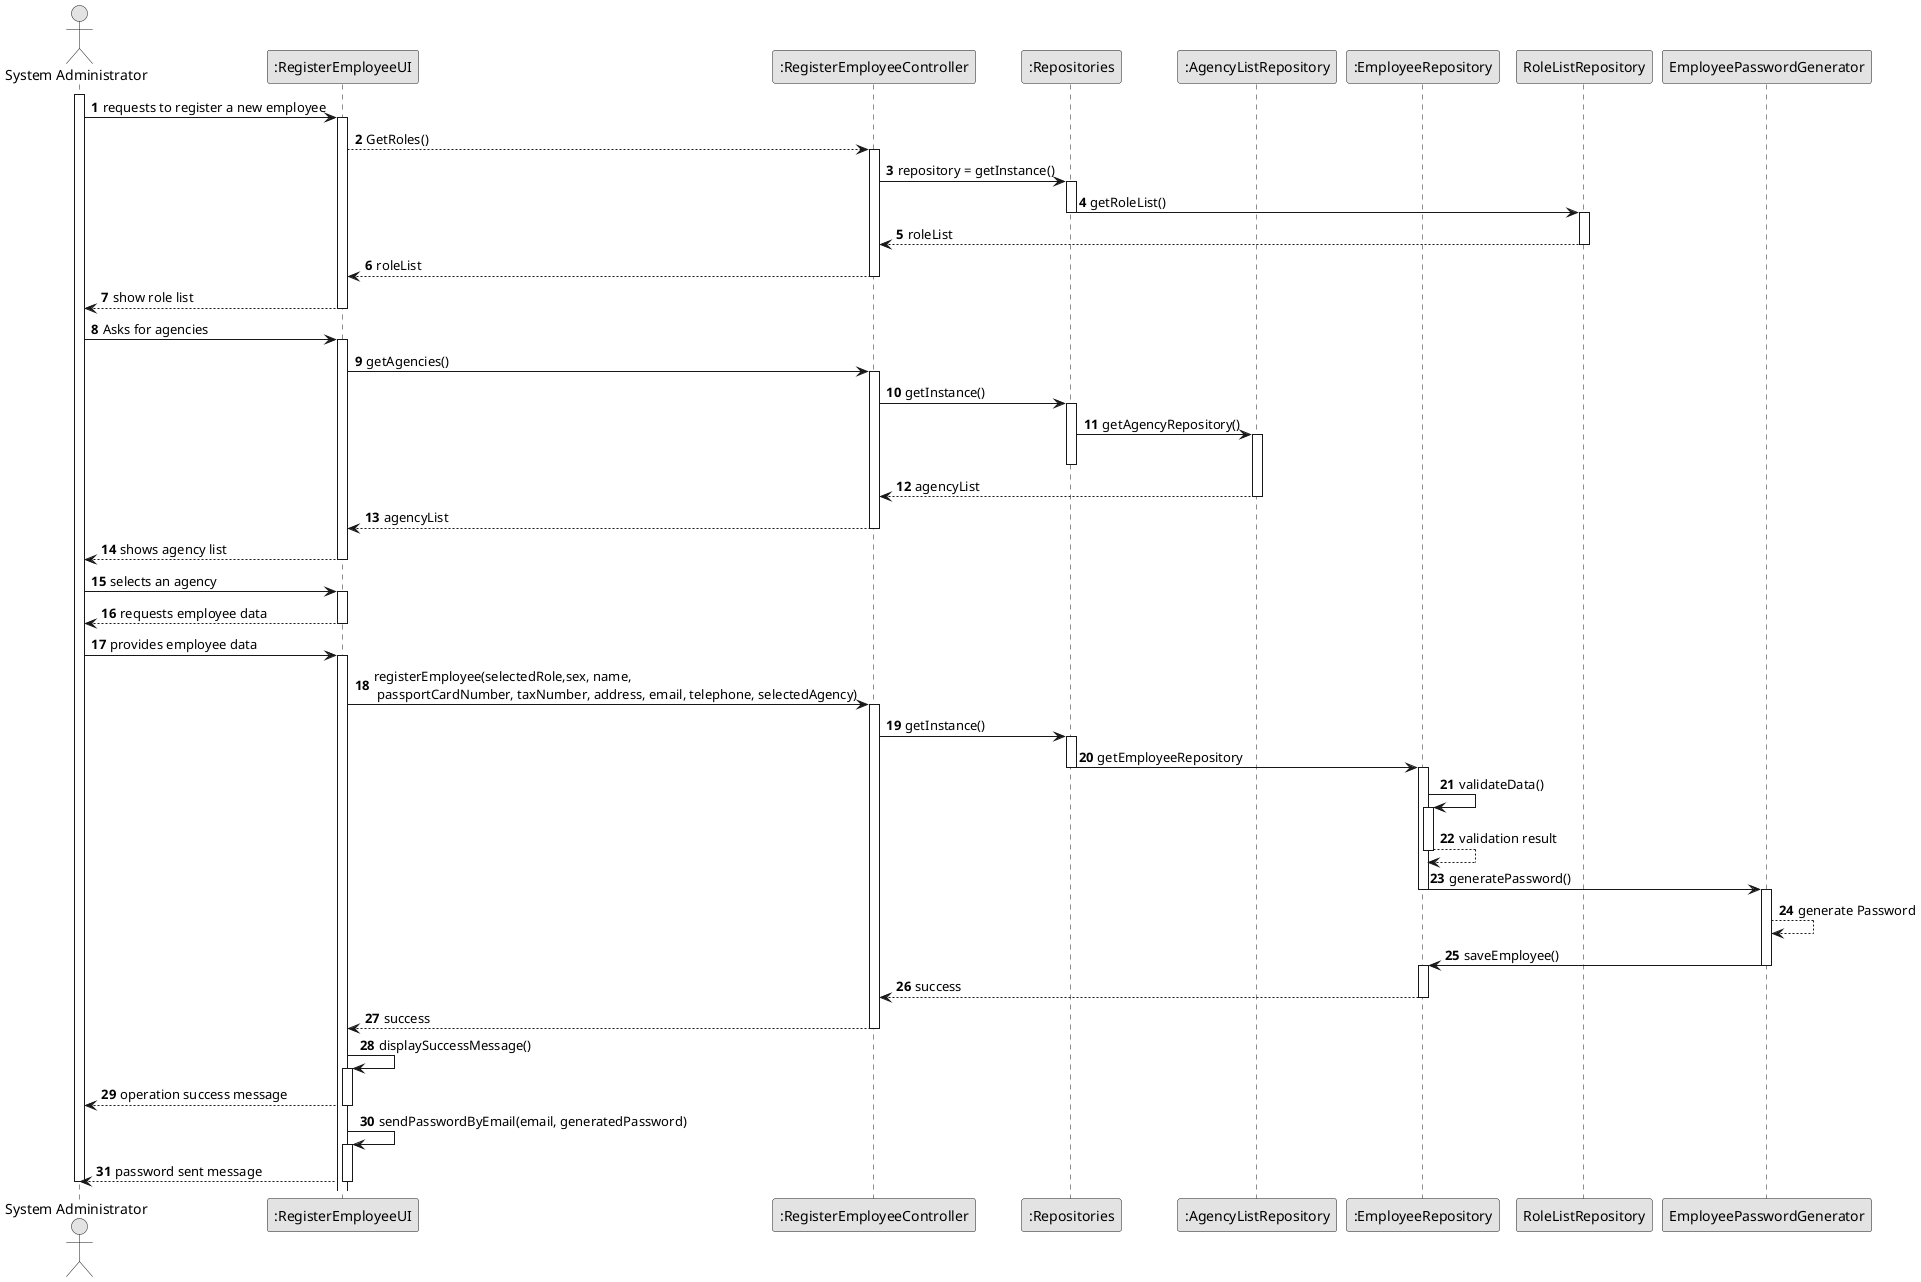 @startuml
skinparam monochrome true
skinparam packageStyle rectangle
skinparam shadowing false

autonumber


actor "System Administrator" as sysAdmin
participant ":RegisterEmployeeUI" as UI
participant ":RegisterEmployeeController" as CTRL
participant ":Repositories" as RepositorySingleton
participant ":AgencyListRepository" as AgencyRepo
participant ":EmployeeRepository" as EmployeeRepo
participant "RoleListRepository" as RoleRepo
participant "EmployeePasswordGenerator" as PassGen

activate sysAdmin

sysAdmin -> UI : requests to register a new employee
activate UI

UI -->CTRL:GetRoles()
activate CTRL

CTRL -> RepositorySingleton : repository = getInstance()
activate RepositorySingleton


RepositorySingleton-> RoleRepo:getRoleList()
deactivate RepositorySingleton
activate RoleRepo

RoleRepo--> CTRL : roleList
deactivate RoleRepo

CTRL--> UI:roleList
deactivate CTRL

UI--> sysAdmin:show role list
deactivate UI
sysAdmin->UI:Asks for agencies
activate UI

UI -> CTRL : getAgencies()
activate CTRL

CTRL->RepositorySingleton :getInstance()
activate RepositorySingleton

RepositorySingleton -> AgencyRepo : getAgencyRepository()
activate AgencyRepo

deactivate RepositorySingleton

AgencyRepo --> CTRL : agencyList
deactivate AgencyRepo

CTRL --> UI : agencyList
deactivate CTRL

UI -->sysAdmin:shows agency list
deactivate UI

sysAdmin -> UI : selects an agency
activate UI

UI -->sysAdmin:requests employee data
deactivate UI

sysAdmin -> UI : provides employee data
activate UI

UI -> CTRL : registerEmployee(selectedRole,sex, name,\n passportCardNumber, taxNumber, address, email, telephone, selectedAgency)
activate CTRL


CTRL -> RepositorySingleton :  getInstance()
activate RepositorySingleton

RepositorySingleton->EmployeeRepo:getEmployeeRepository
deactivate RepositorySingleton

activate EmployeeRepo

EmployeeRepo -> EmployeeRepo : validateData()
activate EmployeeRepo



EmployeeRepo --> EmployeeRepo : validation result
deactivate EmployeeRepo

EmployeeRepo -> PassGen : generatePassword()
deactivate EmployeeRepo

activate PassGen

PassGen -->PassGen : generate Password
deactivate EmployeeRepo

PassGen -> EmployeeRepo : saveEmployee()

deactivate PassGen

activate EmployeeRepo

EmployeeRepo -->CTRL:success
deactivate EmployeeRepo

deactivate EmployeeRepo

CTRL --> UI : success
deactivate CTRL

UI -> UI : displaySuccessMessage()
activate UI

UI --> sysAdmin:operation success message
deactivate UI

UI -> UI : sendPasswordByEmail(email, generatedPassword)
activate UI

UI --> sysAdmin:password sent message
deactivate UI

deactivate sysAdmin
@enduml